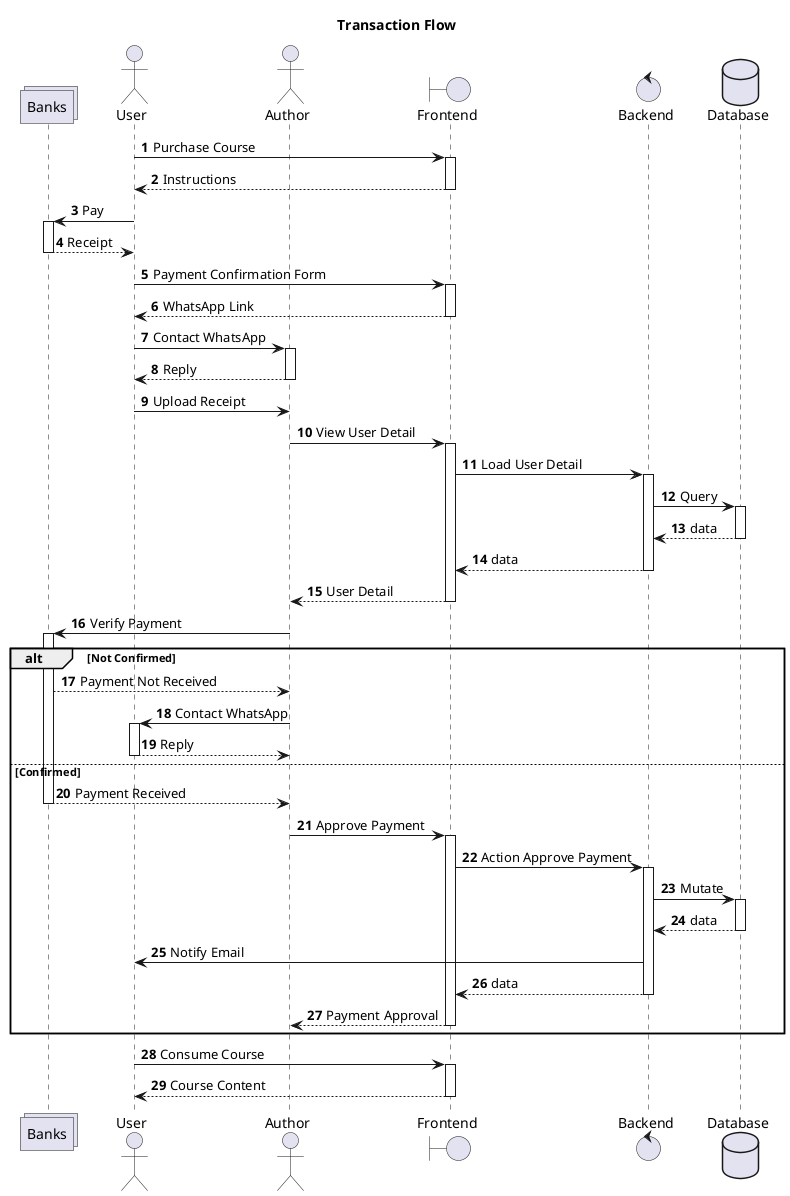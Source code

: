@startuml "Transaction Flow"
title "Transaction Flow"

collections Banks
actor User
actor Author
boundary Frontend as FE
control Backend as BE
database Database as DB

autonumber
autoactivate on

User -> FE: Purchase Course
return Instructions
User -> Banks: Pay
return Receipt
User -> FE: Payment Confirmation Form
return WhatsApp Link
User -> Author: Contact WhatsApp
return Reply

autoactivate off
User -> Author: Upload Receipt
autoactivate on

Author -> FE: View User Detail
FE -> BE: Load User Detail
BE -> DB: Query
return data
return data
return User Detail

Author -> Banks: Verify Payment

autoactivate off

alt Not Confirmed
  Banks --> Author: Payment Not Received
  autoactivate on
  Author -> User: Contact WhatsApp
  return Reply
else Confirmed
  return Payment Received
  Author -> FE: Approve Payment
  FE -> BE: Action Approve Payment
  BE -> DB: Mutate
  return data

  autoactivate off
  BE -> User: Notify Email
  autoactivate on

  return data
  return Payment Approval
end

User -> FE: Consume Course
return Course Content
@enduml
